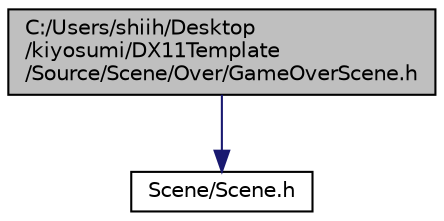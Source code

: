 digraph "C:/Users/shiih/Desktop/kiyosumi/DX11Template/Source/Scene/Over/GameOverScene.h"
{
 // LATEX_PDF_SIZE
  edge [fontname="Helvetica",fontsize="10",labelfontname="Helvetica",labelfontsize="10"];
  node [fontname="Helvetica",fontsize="10",shape=record];
  Node1 [label="C:/Users/shiih/Desktop\l/kiyosumi/DX11Template\l/Source/Scene/Over/GameOverScene.h",height=0.2,width=0.4,color="black", fillcolor="grey75", style="filled", fontcolor="black",tooltip="ゲームオーバーシーン"];
  Node1 -> Node2 [color="midnightblue",fontsize="10",style="solid",fontname="Helvetica"];
  Node2 [label="Scene/Scene.h",height=0.2,width=0.4,color="black", fillcolor="white", style="filled",URL="$_scene_8h.html",tooltip="シーンの親"];
}
